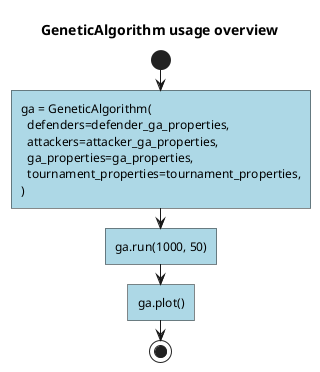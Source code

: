 @startuml "overview"

title GeneticAlgorithm usage overview

start

#lightblue:ga = GeneticAlgorithm(
  defenders=defender_ga_properties,
  attackers=attacker_ga_properties,
  ga_properties=ga_properties,
  tournament_properties=tournament_properties,
)]

#lightblue:ga.run(1000, 50)]

#lightblue:ga.plot()]

stop

@enduml

@startuml "__init__"
!pragma useVerticalIf on

title GeneticAlgorithm.~__init__

start
floating note right: \
defenders: (Dict | Tuple[Player, ...] | None) = None, \n\
attackers: (Dict | Tuple[Player, ...] | None) = None, \n\
ga_properties: (Dict | None) = None, \n\
tournament_properties: (Dict | None) = None, \n\
game_properties: (Dict | None) = None

:self.ga_properties = ga_properties]

if (defenders is None) then (True)
  :print("Blank genetic_algorithms \n created (for now)");
else (False)
  #lightblue:self.defender_ga_properties, self.defenders = \n self.initialize_players(defenders, attackers)]
  #lightblue:self.attacker_ga_properties, self.attackers = \n self.initialize_players(attackers, attackers)]
  if (len(self.attacker_ga_properties['move_costs']) == \n len(self.defender_ga_properties['move_costs'])) then (True)
    :self.number_of_servers = \n len(self.attacker_ga_properties['move_costs'])]
  else (False)
    :raise ValueError("Number of move costs \n for defender and attacker not equal");
    kill
  endif
endif

:
self.tournament_properties = tournament_properties
self.game_properties = game_properties
self.defender_population = Dict()
self.attacker_population = Dict()
self.defender_benefit = List()
self.attacker_benefit = List()
self.def_keep_number = 8
self.att_keep_number = 8
self.def_strategy_count = Dict()
self.att_strategy_count = Dict()
self.mutation_probability = 0
]

stop;

@enduml

@startuml "initialize_players"
!pragma useVerticalIf on

title GeneticAlgorithm.initialize_players

start
floating note right: \
<color:green>players</color>: (Dict | Tuple[Player, ...]), \n\
<color:purple>attackers</color>: (Dict | Tuple[Player, ...]), \n\
**returns** Tuple[Dict, Tuple[Player, ...]]

if (type(<color:green>players</color>)) then (Dict)
  #lightblue:return (
    <color:green>players</color>,
    self.generate_players(<color:green>players</color>),
  );
  stop
else (Tuple[Player, ...])
  :strategies = set()]
  while (for s in <color:green>players</color>[0].get_strategies())
    :strategies.add(type(s));
  endwhile (end)
  :return (
    {
      "move_costs": <color:green>players</color>[0].get_player_properties()["move_costs"],
      "strategy_classes": tuple(strategies),
      "number_of_players": len(<color:purple>attackers</color>),
    },
    <color:green>players</color>,
  );
  stop
endif

@enduml

@startuml "generate_players"
!pragma useVerticalIf on

title GeneticAlgorithm.generate_players

start
floating note right: \
player_ga_properties: Dict, \n\
**returns** Tuple[Player, ...]

:
<color:green>player_list</color> = List()
number_of_players = player_ga_properties.get('number_of_players')
]
while (for i in range(0, number_of_players))
  :<color:salmon>strategy_list</color> = List()]
  :
  number_of_strategies = len(player_ga_properties.get('strategy_classes'))
  number_of_servers = len(player_ga_properties.get('move_costs'))
  ]
  while (for server in range(0, number_of_servers))
    :<color:salmon>strategy_list</color>.append(
      player_ga_properties.get('strategy_classes')[
        np.random.randint(0, number_of_strategies)
      ](np.random.uniform(
        self.ga_properties['lower_bound'],
        self.ga_properties['upper_bound'],
      ))
    );
  endwhile (end)

  :<color:purple>player_properties</color> = {"move_costs": player_ga_properties['move_costs']} ]

  :<color:green>player_list</color>.append(Player(
    player_ga_properties.get('name') + str(i),
    player_properties=copy(<color:purple>player_properties</color>),
    strategies=tuple(<color:salmon>strategy_list</color>)
  ));
endwhile (end)

:return tuple(<color:green>player_list</color>);

stop

@enduml

@startuml "run"
!pragma useVerticalIf on

title GeneticAlgorithm.run

start
floating note right: \
number_of_rounds: int, \n\
file_write: int = 0, \n\

if (len(self.defender_benefit) == 0) then (True)
  #lightblue:self.__initiate() ;
  :round_start = 0 ]
else (False)
  :round_start = len(self.defender_benefit) ]
endif

while (for i in range(round_start, number_of_rounds + round_start))

  :t = Tournament(
    defender_strategies=self.defenders,
    attacker_strategies=self.attackers,
    tournament_properties=self.tournament_properties,
  ) ]

  #lightblue:t.play_tournament();

  :
  defender_results = list(t.get_mean_defense().items())
  attacker_results = list(t.get_mean_attack().items())
  sorted_defender_results = sorted(
    defender_results,
    key=lambda tup: tup[1],
    reverse=True,
  )
  sorted_attacker_results = sorted(
    attacker_results,
    key=lambda tup: tup[1],
    reverse=True,
  )
  ]

  if (len(self.defenders) > 1 and self.ga_properties['defender_update']) then (True)
    #lightblue:self.create_new_generation(
      sorted_defender_results,
      self.def_keep_number,
      self.defender_ga_properties,
      i,
    );
  endif

  if (len(self.attackers) > 1 and self.ga_properties['attacker_update']) then (True)
    #lightblue:self.create_new_generation(
      sorted_attacker_results,
      self.att_keep_number,
      self.attacker_ga_properties,
      i,
    );
  endif

endwhile (end)

stop

@enduml

@startuml "create_new_generation"
!pragma useVerticalIf on

title GeneticAlgorithm.create_new_generation

start
floating note right: \
<color:purple>sorted_results</color>: List[Tuple[Player, float]], \n\
keep_number: int, \n\
player_ga_properties: Dict, \n\
round: int, \n\

#lightblue:
mas = self.define_parents(keep_number, <color:purple>sorted_results</color>)
pas = self.define_parents(keep_number, <color:purple>sorted_results</color>)
]

while (for counter1, ma in enumerate(mas))
  :<color:green>offspring_strategies</color> = [] ]
  while (for counter2, strategy in enumerate(ma.get_strategies()))
    if (np.random.randint(0, 2) == 0) then (True (from mas))
      :<color:green>offspring_strategies</color>.append(
        strategy
      );
    else (False (from pas))
      :<color:green>offspring_strategies</color>.append(
        pas[counter1].get_strategy(counter2)
      );
    endif
    :<color:purple>sorted_results</color>[
      keep_number + counter1
    ][0].set_strategies(<color:green>offspring_strategies</color>);
  endwhile (end)
endwhile (end)

while (for <color:purple>result</color> in <color:purple>sorted_results</color>[self.att_keep_number:])
  while (for s in range(0, len(<color:purple>result</color>[0].get_strategies())))
    :
    change = 0.1/np.log(round + 2)
    rate = <color:purple>result</color>[0].get_strategy_rate(s)
    ]
    :<color:purple>result</color>[0].update_strategy_rate(
      s,
      rate * (1 + np.random.uniform(-change, change)),
    );
  endwhile (end)
endwhile (end)

:probability = self.ga_properties['mutation_rate'] * len(<color:purple>sorted_results</color>)]

if (probability > 1.0) then (True)
  :raise ValueError("Mutation Rate too high");
  stop
else (False)
endif

while (for n in range(0, self.number_of_servers))
  if (np.random.choice(2, 1, p=[1-probability, probability]) == 1) then (True)
    :
    mut = np.random.randint(self.att_keep_number, len(<color:purple>sorted_results</color>))
    serv = np.random.randint(0, self.number_of_servers)
    strategy_class = player_ga_properties['strategy_classes'][
      np.random.randint(0, len(player_ga_properties['strategy_classes']))
    ] ]
    :<color:purple>sorted_results</color>[mut][0].update_strategy(
      serv,
      strategy_class(np.random.uniform(
        self.ga_properties['lower_bound'],
        self.ga_properties['upper_bound'],
      ))
    );
  else (False)
  endif
endwhile (end)

stop

@enduml

@startuml "define_parents"
!pragma useVerticalIf on

title GeneticAlgorithm.define_parents

start
floating note right: \
keep_number: int, \n\
results: List[Tuple[Player, float]], \n\
**returns** List[Player]

:
<color:purple>parents</color> = new List()
<color:salmon>s</color> = 0
]
while (for r in results)
  :<color:salmon>s</color> += math.exp(r[1]);
endwhile (end)

while (for ma in range(0, len(results) - keep_number))
  :
  p = np.random.uniform(0, 1)
  start_probability = 0
  end_probability = 0
  ]
  while (for r in results)
    :end_probability += math.exp(r[1]);
    if (start_probability/<color:salmon>s</color> <= p < end_probability/<color:salmon>s</color>) then (True)
      :<color:purple>parents</color>.append(r[0]);
      break
    endif
    :start_probability = end_probability]
  endwhile (end)
endwhile (end)

:return <color:purple>parents</color>;

stop

@enduml
